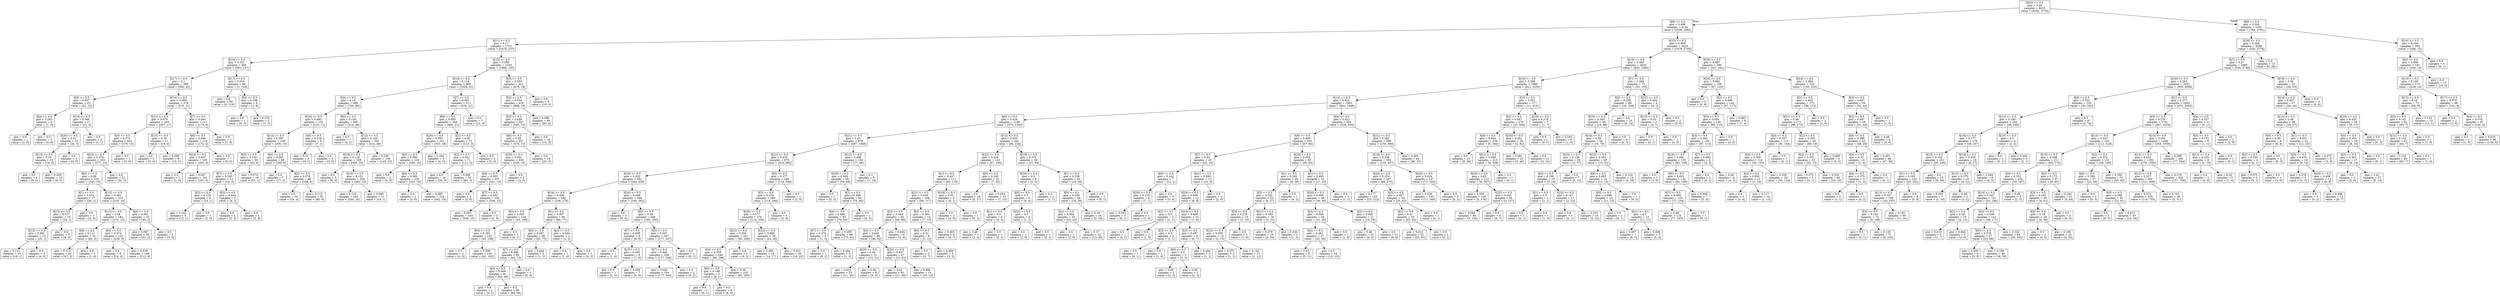 digraph Tree {
node [shape=box] ;
0 [label="X[23] <= 0.5\ngini = 0.49\nsamples = 6415\nvalue = [4342, 5753]"] ;
1 [label="X[9] <= 0.5\ngini = 0.496\nsamples = 4134\nvalue = [3558, 2962]"] ;
0 -> 1 [labeldistance=2.5, labelangle=45, headlabel="True"] ;
2 [label="X[11] <= 0.5\ngini = 0.17\nsamples = 1715\nvalue = [2479, 257]"] ;
1 -> 2 ;
3 [label="X[16] <= 0.5\ngini = 0.331\nsamples = 485\nvalue = [593, 157]"] ;
2 -> 3 ;
4 [label="X[17] <= 0.5\ngini = 0.1\nsamples = 399\nvalue = [592, 33]"] ;
3 -> 4 ;
5 [label="X[8] <= 0.5\ngini = 0.457\nsamples = 23\nvalue = [22, 12]"] ;
4 -> 5 ;
6 [label="X[4] <= 0.5\ngini = 0.245\nsamples = 6\nvalue = [1, 6]"] ;
5 -> 6 ;
7 [label="gini = 0.0\nsamples = 1\nvalue = [1, 0]"] ;
6 -> 7 ;
8 [label="gini = 0.0\nsamples = 5\nvalue = [0, 6]"] ;
6 -> 8 ;
9 [label="X[14] <= 0.5\ngini = 0.346\nsamples = 17\nvalue = [21, 6]"] ;
5 -> 9 ;
10 [label="X[20] <= 0.5\ngini = 0.32\nsamples = 15\nvalue = [20, 5]"] ;
9 -> 10 ;
11 [label="X[13] <= 0.5\ngini = 0.34\nsamples = 14\nvalue = [18, 5]"] ;
10 -> 11 ;
12 [label="gini = 0.0\nsamples = 4\nvalue = [9, 0]"] ;
11 -> 12 ;
13 [label="gini = 0.459\nsamples = 10\nvalue = [9, 5]"] ;
11 -> 13 ;
14 [label="gini = 0.0\nsamples = 1\nvalue = [2, 0]"] ;
10 -> 14 ;
15 [label="gini = 0.5\nsamples = 2\nvalue = [1, 1]"] ;
9 -> 15 ;
16 [label="X[14] <= 0.5\ngini = 0.069\nsamples = 376\nvalue = [570, 21]"] ;
4 -> 16 ;
17 [label="X[21] <= 0.5\ngini = 0.079\nsamples = 265\nvalue = [397, 17]"] ;
16 -> 17 ;
18 [label="X[5] <= 0.5\ngini = 0.073\nsamples = 254\nvalue = [379, 15]"] ;
17 -> 18 ;
19 [label="X[22] <= 0.5\ngini = 0.074\nsamples = 253\nvalue = [377, 15]"] ;
18 -> 19 ;
20 [label="X[0] <= 0.5\ngini = 0.08\nsamples = 232\nvalue = [345, 15]"] ;
19 -> 20 ;
21 [label="X[1] <= 0.5\ngini = 0.071\nsamples = 17\nvalue = [26, 1]"] ;
20 -> 21 ;
22 [label="X[15] <= 0.5\ngini = 0.077\nsamples = 16\nvalue = [24, 1]"] ;
21 -> 22 ;
23 [label="X[12] <= 0.5\ngini = 0.091\nsamples = 13\nvalue = [20, 1]"] ;
22 -> 23 ;
24 [label="gini = 0.111\nsamples = 10\nvalue = [16, 1]"] ;
23 -> 24 ;
25 [label="gini = 0.0\nsamples = 3\nvalue = [4, 0]"] ;
23 -> 25 ;
26 [label="gini = 0.0\nsamples = 3\nvalue = [4, 0]"] ;
22 -> 26 ;
27 [label="gini = 0.0\nsamples = 1\nvalue = [2, 0]"] ;
21 -> 27 ;
28 [label="X[15] <= 0.5\ngini = 0.081\nsamples = 215\nvalue = [319, 14]"] ;
20 -> 28 ;
29 [label="X[13] <= 0.5\ngini = 0.08\nsamples = 183\nvalue = [274, 12]"] ;
28 -> 29 ;
30 [label="X[6] <= 0.5\ngini = 0.111\nsamples = 31\nvalue = [48, 3]"] ;
29 -> 30 ;
31 [label="gini = 0.113\nsamples = 30\nvalue = [47, 3]"] ;
30 -> 31 ;
32 [label="gini = 0.0\nsamples = 1\nvalue = [1, 0]"] ;
30 -> 32 ;
33 [label="X[4] <= 0.5\ngini = 0.074\nsamples = 152\nvalue = [226, 9]"] ;
29 -> 33 ;
34 [label="gini = 0.0\nsamples = 8\nvalue = [14, 0]"] ;
33 -> 34 ;
35 [label="gini = 0.078\nsamples = 144\nvalue = [212, 9]"] ;
33 -> 35 ;
36 [label="X[6] <= 0.5\ngini = 0.081\nsamples = 32\nvalue = [45, 2]"] ;
28 -> 36 ;
37 [label="gini = 0.087\nsamples = 30\nvalue = [42, 2]"] ;
36 -> 37 ;
38 [label="gini = 0.0\nsamples = 2\nvalue = [3, 0]"] ;
36 -> 38 ;
39 [label="gini = 0.0\nsamples = 21\nvalue = [32, 0]"] ;
19 -> 39 ;
40 [label="gini = 0.0\nsamples = 1\nvalue = [2, 0]"] ;
18 -> 40 ;
41 [label="X[13] <= 0.5\ngini = 0.18\nsamples = 11\nvalue = [18, 2]"] ;
17 -> 41 ;
42 [label="gini = 0.0\nsamples = 2\nvalue = [3, 0]"] ;
41 -> 42 ;
43 [label="gini = 0.208\nsamples = 9\nvalue = [15, 2]"] ;
41 -> 43 ;
44 [label="X[7] <= 0.5\ngini = 0.044\nsamples = 111\nvalue = [173, 4]"] ;
16 -> 44 ;
45 [label="X[6] <= 0.5\ngini = 0.044\nsamples = 110\nvalue = [172, 4]"] ;
44 -> 45 ;
46 [label="X[24] <= 0.5\ngini = 0.047\nsamples = 103\nvalue = [163, 4]"] ;
45 -> 46 ;
47 [label="gini = 0.0\nsamples = 2\nvalue = [2, 0]"] ;
46 -> 47 ;
48 [label="gini = 0.047\nsamples = 101\nvalue = [161, 4]"] ;
46 -> 48 ;
49 [label="gini = 0.0\nsamples = 7\nvalue = [9, 0]"] ;
45 -> 49 ;
50 [label="gini = 0.0\nsamples = 1\nvalue = [1, 0]"] ;
44 -> 50 ;
51 [label="X[17] <= 0.5\ngini = 0.016\nsamples = 86\nvalue = [1, 124]"] ;
3 -> 51 ;
52 [label="gini = 0.0\nsamples = 80\nvalue = [0, 116]"] ;
51 -> 52 ;
53 [label="X[4] <= 0.5\ngini = 0.198\nsamples = 6\nvalue = [1, 8]"] ;
51 -> 53 ;
54 [label="gini = 0.0\nsamples = 1\nvalue = [0, 3]"] ;
53 -> 54 ;
55 [label="gini = 0.278\nsamples = 5\nvalue = [1, 5]"] ;
53 -> 55 ;
56 [label="X[15] <= 0.5\ngini = 0.096\nsamples = 1230\nvalue = [1886, 100]"] ;
2 -> 56 ;
57 [label="X[14] <= 0.5\ngini = 0.118\nsamples = 809\nvalue = [1208, 81]"] ;
56 -> 57 ;
58 [label="X[4] <= 0.5\ngini = 0.14\nsamples = 498\nvalue = [730, 60]"] ;
57 -> 58 ;
59 [label="X[16] <= 0.5\ngini = 0.092\nsamples = 132\nvalue = [216, 11]"] ;
58 -> 59 ;
60 [label="X[13] <= 0.5\ngini = 0.087\nsamples = 126\nvalue = [209, 10]"] ;
59 -> 60 ;
61 [label="X[2] <= 0.5\ngini = 0.156\nsamples = 30\nvalue = [43, 4]"] ;
60 -> 61 ;
62 [label="X[7] <= 0.5\ngini = 0.245\nsamples = 12\nvalue = [18, 3]"] ;
61 -> 62 ;
63 [label="X[3] <= 0.5\ngini = 0.124\nsamples = 9\nvalue = [14, 1]"] ;
62 -> 63 ;
64 [label="gini = 0.142\nsamples = 8\nvalue = [12, 1]"] ;
63 -> 64 ;
65 [label="gini = 0.0\nsamples = 1\nvalue = [2, 0]"] ;
63 -> 65 ;
66 [label="X[3] <= 0.5\ngini = 0.444\nsamples = 3\nvalue = [4, 2]"] ;
62 -> 66 ;
67 [label="gini = 0.5\nsamples = 2\nvalue = [2, 2]"] ;
66 -> 67 ;
68 [label="gini = 0.0\nsamples = 1\nvalue = [2, 0]"] ;
66 -> 68 ;
69 [label="gini = 0.074\nsamples = 18\nvalue = [25, 1]"] ;
61 -> 69 ;
70 [label="X[6] <= 0.5\ngini = 0.067\nsamples = 96\nvalue = [166, 6]"] ;
60 -> 70 ;
71 [label="gini = 0.0\nsamples = 7\nvalue = [17, 0]"] ;
70 -> 71 ;
72 [label="X[2] <= 0.5\ngini = 0.074\nsamples = 89\nvalue = [149, 6]"] ;
70 -> 72 ;
73 [label="gini = 0.0\nsamples = 34\nvalue = [54, 0]"] ;
72 -> 73 ;
74 [label="gini = 0.112\nsamples = 55\nvalue = [95, 6]"] ;
72 -> 74 ;
75 [label="X[0] <= 0.5\ngini = 0.219\nsamples = 6\nvalue = [7, 1]"] ;
59 -> 75 ;
76 [label="gini = 0.32\nsamples = 3\nvalue = [4, 1]"] ;
75 -> 76 ;
77 [label="gini = 0.0\nsamples = 3\nvalue = [3, 0]"] ;
75 -> 77 ;
78 [label="X[0] <= 0.5\ngini = 0.159\nsamples = 366\nvalue = [514, 49]"] ;
58 -> 78 ;
79 [label="gini = 0.0\nsamples = 1\nvalue = [0, 1]"] ;
78 -> 79 ;
80 [label="X[12] <= 0.5\ngini = 0.156\nsamples = 365\nvalue = [514, 48]"] ;
78 -> 80 ;
81 [label="X[19] <= 0.5\ngini = 0.119\nsamples = 259\nvalue = [369, 25]"] ;
80 -> 81 ;
82 [label="gini = 0.0\nsamples = 5\nvalue = [6, 0]"] ;
81 -> 82 ;
83 [label="X[16] <= 0.5\ngini = 0.121\nsamples = 254\nvalue = [363, 25]"] ;
81 -> 83 ;
84 [label="gini = 0.122\nsamples = 243\nvalue = [344, 24]"] ;
83 -> 84 ;
85 [label="gini = 0.095\nsamples = 11\nvalue = [19, 1]"] ;
83 -> 85 ;
86 [label="gini = 0.236\nsamples = 106\nvalue = [145, 23]"] ;
80 -> 86 ;
87 [label="X[7] <= 0.5\ngini = 0.081\nsamples = 311\nvalue = [478, 21]"] ;
57 -> 87 ;
88 [label="X[6] <= 0.5\ngini = 0.083\nsamples = 304\nvalue = [466, 21]"] ;
87 -> 88 ;
89 [label="X[20] <= 0.5\ngini = 0.092\nsamples = 231\nvalue = [353, 18]"] ;
88 -> 89 ;
90 [label="X[0] <= 0.5\ngini = 0.084\nsamples = 228\nvalue = [349, 16]"] ;
89 -> 90 ;
91 [label="gini = 0.0\nsamples = 2\nvalue = [4, 0]"] ;
90 -> 91 ;
92 [label="X[4] <= 0.5\ngini = 0.085\nsamples = 226\nvalue = [345, 16]"] ;
90 -> 92 ;
93 [label="gini = 0.0\nsamples = 2\nvalue = [3, 0]"] ;
92 -> 93 ;
94 [label="gini = 0.085\nsamples = 224\nvalue = [342, 16]"] ;
92 -> 94 ;
95 [label="gini = 0.444\nsamples = 3\nvalue = [4, 2]"] ;
89 -> 95 ;
96 [label="X[1] <= 0.5\ngini = 0.05\nsamples = 73\nvalue = [113, 3]"] ;
88 -> 96 ;
97 [label="X[2] <= 0.5\ngini = 0.051\nsamples = 71\nvalue = [111, 3]"] ;
96 -> 97 ;
98 [label="gini = 0.0\nsamples = 16\nvalue = [26, 0]"] ;
97 -> 98 ;
99 [label="gini = 0.066\nsamples = 55\nvalue = [85, 3]"] ;
97 -> 99 ;
100 [label="gini = 0.0\nsamples = 2\nvalue = [2, 0]"] ;
96 -> 100 ;
101 [label="gini = 0.0\nsamples = 7\nvalue = [12, 0]"] ;
87 -> 101 ;
102 [label="X[3] <= 0.5\ngini = 0.053\nsamples = 421\nvalue = [678, 19]"] ;
56 -> 102 ;
103 [label="X[2] <= 0.5\ngini = 0.054\nsamples = 416\nvalue = [668, 19]"] ;
102 -> 103 ;
104 [label="X[5] <= 0.5\ngini = 0.049\nsamples = 367\nvalue = [585, 15]"] ;
103 -> 104 ;
105 [label="X[6] <= 0.5\ngini = 0.05\nsamples = 357\nvalue = [570, 15]"] ;
104 -> 105 ;
106 [label="X[20] <= 0.5\ngini = 0.052\nsamples = 339\nvalue = [545, 15]"] ;
105 -> 106 ;
107 [label="X[0] <= 0.5\ngini = 0.053\nsamples = 337\nvalue = [541, 15]"] ;
106 -> 107 ;
108 [label="gini = 0.0\nsamples = 1\nvalue = [3, 0]"] ;
107 -> 108 ;
109 [label="X[7] <= 0.5\ngini = 0.053\nsamples = 336\nvalue = [538, 15]"] ;
107 -> 109 ;
110 [label="gini = 0.053\nsamples = 334\nvalue = [536, 15]"] ;
109 -> 110 ;
111 [label="gini = 0.0\nsamples = 2\nvalue = [2, 0]"] ;
109 -> 111 ;
112 [label="gini = 0.0\nsamples = 2\nvalue = [4, 0]"] ;
106 -> 112 ;
113 [label="gini = 0.0\nsamples = 18\nvalue = [25, 0]"] ;
105 -> 113 ;
114 [label="gini = 0.0\nsamples = 10\nvalue = [15, 0]"] ;
104 -> 114 ;
115 [label="gini = 0.088\nsamples = 49\nvalue = [83, 4]"] ;
103 -> 115 ;
116 [label="gini = 0.0\nsamples = 5\nvalue = [10, 0]"] ;
102 -> 116 ;
117 [label="X[15] <= 0.5\ngini = 0.408\nsamples = 2419\nvalue = [1079, 2705]"] ;
1 -> 117 ;
118 [label="X[18] <= 0.5\ngini = 0.385\nsamples = 2033\nvalue = [832, 2364]"] ;
117 -> 118 ;
119 [label="X[16] <= 0.5\ngini = 0.389\nsamples = 1960\nvalue = [812, 2259]"] ;
118 -> 119 ;
120 [label="X[14] <= 0.5\ngini = 0.422\nsamples = 1683\nvalue = [801, 1846]"] ;
119 -> 120 ;
121 [label="X[6] <= 0.5\ngini = 0.426\nsamples = 1180\nvalue = [575, 1292]"] ;
120 -> 121 ;
122 [label="X[21] <= 0.5\ngini = 0.43\nsamples = 979\nvalue = [487, 1068]"] ;
121 -> 122 ;
123 [label="X[12] <= 0.5\ngini = 0.416\nsamples = 875\nvalue = [410, 982]"] ;
122 -> 123 ;
124 [label="X[19] <= 0.5\ngini = 0.432\nsamples = 591\nvalue = [294, 638]"] ;
123 -> 124 ;
125 [label="X[24] <= 0.5\ngini = 0.406\nsamples = 242\nvalue = [109, 276]"] ;
124 -> 125 ;
126 [label="X[5] <= 0.5\ngini = 0.292\nsamples = 144\nvalue = [43, 199]"] ;
125 -> 126 ;
127 [label="X[4] <= 0.5\ngini = 0.293\nsamples = 143\nvalue = [43, 198]"] ;
126 -> 127 ;
128 [label="gini = 0.0\nsamples = 3\nvalue = [0, 5]"] ;
127 -> 128 ;
129 [label="gini = 0.298\nsamples = 140\nvalue = [43, 193]"] ;
127 -> 129 ;
130 [label="gini = 0.0\nsamples = 1\nvalue = [0, 1]"] ;
126 -> 130 ;
131 [label="X[1] <= 0.5\ngini = 0.497\nsamples = 98\nvalue = [66, 77]"] ;
125 -> 131 ;
132 [label="X[5] <= 0.5\ngini = 0.497\nsamples = 96\nvalue = [65, 75]"] ;
131 -> 132 ;
133 [label="X[7] <= 0.5\ngini = 0.498\nsamples = 94\nvalue = [64, 73]"] ;
132 -> 133 ;
134 [label="X[0] <= 0.5\ngini = 0.499\nsamples = 91\nvalue = [64, 69]"] ;
133 -> 134 ;
135 [label="gini = 0.0\nsamples = 1\nvalue = [0, 1]"] ;
134 -> 135 ;
136 [label="gini = 0.5\nsamples = 90\nvalue = [64, 68]"] ;
134 -> 136 ;
137 [label="gini = 0.0\nsamples = 3\nvalue = [0, 4]"] ;
133 -> 137 ;
138 [label="gini = 0.444\nsamples = 2\nvalue = [1, 2]"] ;
132 -> 138 ;
139 [label="X[4] <= 0.5\ngini = 0.444\nsamples = 2\nvalue = [1, 2]"] ;
131 -> 139 ;
140 [label="gini = 0.0\nsamples = 1\nvalue = [1, 0]"] ;
139 -> 140 ;
141 [label="gini = 0.0\nsamples = 1\nvalue = [0, 2]"] ;
139 -> 141 ;
142 [label="X[24] <= 0.5\ngini = 0.448\nsamples = 349\nvalue = [185, 362]"] ;
124 -> 142 ;
143 [label="gini = 0.0\nsamples = 3\nvalue = [0, 6]"] ;
142 -> 143 ;
144 [label="X[0] <= 0.5\ngini = 0.45\nsamples = 346\nvalue = [185, 356]"] ;
142 -> 144 ;
145 [label="X[7] <= 0.5\ngini = 0.498\nsamples = 9\nvalue = [8, 9]"] ;
144 -> 145 ;
146 [label="gini = 0.0\nsamples = 1\nvalue = [1, 0]"] ;
145 -> 146 ;
147 [label="X[3] <= 0.5\ngini = 0.492\nsamples = 8\nvalue = [7, 9]"] ;
145 -> 147 ;
148 [label="gini = 0.0\nsamples = 1\nvalue = [2, 0]"] ;
147 -> 148 ;
149 [label="gini = 0.459\nsamples = 7\nvalue = [5, 9]"] ;
147 -> 149 ;
150 [label="X[5] <= 0.5\ngini = 0.447\nsamples = 337\nvalue = [177, 347]"] ;
144 -> 150 ;
151 [label="X[7] <= 0.5\ngini = 0.448\nsamples = 336\nvalue = [177, 346]"] ;
150 -> 151 ;
152 [label="gini = 0.449\nsamples = 334\nvalue = [177, 344]"] ;
151 -> 152 ;
153 [label="gini = 0.0\nsamples = 2\nvalue = [0, 2]"] ;
151 -> 153 ;
154 [label="gini = 0.0\nsamples = 1\nvalue = [0, 1]"] ;
150 -> 154 ;
155 [label="X[5] <= 0.5\ngini = 0.377\nsamples = 284\nvalue = [116, 344]"] ;
123 -> 155 ;
156 [label="X[3] <= 0.5\ngini = 0.374\nsamples = 283\nvalue = [114, 344]"] ;
155 -> 156 ;
157 [label="X[20] <= 0.5\ngini = 0.377\nsamples = 279\nvalue = [114, 338]"] ;
156 -> 157 ;
158 [label="X[22] <= 0.5\ngini = 0.356\nsamples = 241\nvalue = [90, 298]"] ;
157 -> 158 ;
159 [label="X[4] <= 0.5\ngini = 0.358\nsamples = 240\nvalue = [90, 296]"] ;
158 -> 159 ;
160 [label="X[0] <= 0.5\ngini = 0.198\nsamples = 5\nvalue = [8, 1]"] ;
159 -> 160 ;
161 [label="gini = 0.0\nsamples = 1\nvalue = [0, 1]"] ;
160 -> 161 ;
162 [label="gini = 0.0\nsamples = 4\nvalue = [8, 0]"] ;
160 -> 162 ;
163 [label="gini = 0.34\nsamples = 235\nvalue = [82, 295]"] ;
159 -> 163 ;
164 [label="gini = 0.0\nsamples = 1\nvalue = [0, 2]"] ;
158 -> 164 ;
165 [label="X[22] <= 0.5\ngini = 0.469\nsamples = 38\nvalue = [24, 40]"] ;
157 -> 165 ;
166 [label="gini = 0.495\nsamples = 18\nvalue = [14, 17]"] ;
165 -> 166 ;
167 [label="gini = 0.422\nsamples = 20\nvalue = [10, 23]"] ;
165 -> 167 ;
168 [label="gini = 0.0\nsamples = 4\nvalue = [0, 6]"] ;
156 -> 168 ;
169 [label="gini = 0.0\nsamples = 1\nvalue = [2, 0]"] ;
155 -> 169 ;
170 [label="X[12] <= 0.5\ngini = 0.498\nsamples = 104\nvalue = [77, 86]"] ;
122 -> 170 ;
171 [label="X[20] <= 0.5\ngini = 0.498\nsamples = 95\nvalue = [76, 68]"] ;
170 -> 171 ;
172 [label="gini = 0.0\nsamples = 1\nvalue = [0, 2]"] ;
171 -> 172 ;
173 [label="X[1] <= 0.5\ngini = 0.498\nsamples = 94\nvalue = [76, 66]"] ;
171 -> 173 ;
174 [label="X[4] <= 0.5\ngini = 0.496\nsamples = 93\nvalue = [76, 64]"] ;
173 -> 174 ;
175 [label="X[7] <= 0.5\ngini = 0.375\nsamples = 4\nvalue = [1, 3]"] ;
174 -> 175 ;
176 [label="gini = 0.0\nsamples = 1\nvalue = [0, 1]"] ;
175 -> 176 ;
177 [label="gini = 0.444\nsamples = 3\nvalue = [1, 2]"] ;
175 -> 177 ;
178 [label="gini = 0.495\nsamples = 89\nvalue = [75, 61]"] ;
174 -> 178 ;
179 [label="gini = 0.0\nsamples = 1\nvalue = [0, 2]"] ;
173 -> 179 ;
180 [label="gini = 0.1\nsamples = 9\nvalue = [1, 18]"] ;
170 -> 180 ;
181 [label="X[12] <= 0.5\ngini = 0.405\nsamples = 201\nvalue = [88, 224]"] ;
121 -> 181 ;
182 [label="X[22] <= 0.5\ngini = 0.416\nsamples = 143\nvalue = [67, 160]"] ;
181 -> 182 ;
183 [label="X[1] <= 0.5\ngini = 0.447\nsamples = 111\nvalue = [60, 118]"] ;
182 -> 183 ;
184 [label="X[21] <= 0.5\ngini = 0.438\nsamples = 108\nvalue = [56, 117]"] ;
183 -> 184 ;
185 [label="X[3] <= 0.5\ngini = 0.444\nsamples = 94\nvalue = [49, 98]"] ;
184 -> 185 ;
186 [label="X[2] <= 0.5\ngini = 0.444\nsamples = 88\nvalue = [46, 92]"] ;
185 -> 186 ;
187 [label="X[20] <= 0.5\ngini = 0.44\nsamples = 31\nvalue = [15, 31]"] ;
186 -> 187 ;
188 [label="gini = 0.424\nsamples = 23\nvalue = [11, 25]"] ;
187 -> 188 ;
189 [label="gini = 0.48\nsamples = 8\nvalue = [4, 6]"] ;
187 -> 189 ;
190 [label="X[20] <= 0.5\ngini = 0.447\nsamples = 57\nvalue = [31, 61]"] ;
186 -> 190 ;
191 [label="gini = 0.42\nsamples = 43\nvalue = [21, 49]"] ;
190 -> 191 ;
192 [label="gini = 0.496\nsamples = 14\nvalue = [10, 12]"] ;
190 -> 192 ;
193 [label="gini = 0.444\nsamples = 6\nvalue = [3, 6]"] ;
185 -> 193 ;
194 [label="X[3] <= 0.5\ngini = 0.393\nsamples = 14\nvalue = [7, 19]"] ;
184 -> 194 ;
195 [label="X[0] <= 0.5\ngini = 0.32\nsamples = 8\nvalue = [3, 12]"] ;
194 -> 195 ;
196 [label="gini = 0.0\nsamples = 3\nvalue = [0, 7]"] ;
195 -> 196 ;
197 [label="gini = 0.469\nsamples = 5\nvalue = [3, 5]"] ;
195 -> 197 ;
198 [label="gini = 0.463\nsamples = 6\nvalue = [4, 7]"] ;
194 -> 198 ;
199 [label="X[19] <= 0.5\ngini = 0.32\nsamples = 3\nvalue = [4, 1]"] ;
183 -> 199 ;
200 [label="gini = 0.0\nsamples = 2\nvalue = [4, 0]"] ;
199 -> 200 ;
201 [label="gini = 0.0\nsamples = 1\nvalue = [0, 1]"] ;
199 -> 201 ;
202 [label="X[0] <= 0.5\ngini = 0.245\nsamples = 32\nvalue = [7, 42]"] ;
182 -> 202 ;
203 [label="gini = 0.0\nsamples = 19\nvalue = [0, 27]"] ;
202 -> 203 ;
204 [label="gini = 0.434\nsamples = 13\nvalue = [7, 15]"] ;
202 -> 204 ;
205 [label="X[19] <= 0.5\ngini = 0.372\nsamples = 58\nvalue = [21, 64]"] ;
181 -> 205 ;
206 [label="X[24] <= 0.5\ngini = 0.5\nsamples = 8\nvalue = [5, 5]"] ;
205 -> 206 ;
207 [label="X[0] <= 0.5\ngini = 0.5\nsamples = 6\nvalue = [4, 4]"] ;
206 -> 207 ;
208 [label="X[1] <= 0.5\ngini = 0.5\nsamples = 4\nvalue = [3, 3]"] ;
207 -> 208 ;
209 [label="gini = 0.48\nsamples = 3\nvalue = [3, 2]"] ;
208 -> 209 ;
210 [label="gini = 0.0\nsamples = 1\nvalue = [0, 1]"] ;
208 -> 210 ;
211 [label="X[22] <= 0.5\ngini = 0.5\nsamples = 2\nvalue = [1, 1]"] ;
207 -> 211 ;
212 [label="gini = 0.0\nsamples = 1\nvalue = [1, 0]"] ;
211 -> 212 ;
213 [label="gini = 0.0\nsamples = 1\nvalue = [0, 1]"] ;
211 -> 213 ;
214 [label="gini = 0.5\nsamples = 2\nvalue = [1, 1]"] ;
206 -> 214 ;
215 [label="X[1] <= 0.5\ngini = 0.336\nsamples = 50\nvalue = [16, 59]"] ;
205 -> 215 ;
216 [label="X[0] <= 0.5\ngini = 0.339\nsamples = 49\nvalue = [16, 58]"] ;
215 -> 216 ;
217 [label="X[2] <= 0.5\ngini = 0.384\nsamples = 33\nvalue = [14, 40]"] ;
216 -> 217 ;
218 [label="gini = 0.0\nsamples = 1\nvalue = [1, 0]"] ;
217 -> 218 ;
219 [label="gini = 0.37\nsamples = 32\nvalue = [13, 40]"] ;
217 -> 219 ;
220 [label="gini = 0.18\nsamples = 16\nvalue = [2, 18]"] ;
216 -> 220 ;
221 [label="gini = 0.0\nsamples = 1\nvalue = [0, 1]"] ;
215 -> 221 ;
222 [label="X[4] <= 0.5\ngini = 0.412\nsamples = 503\nvalue = [226, 554]"] ;
120 -> 222 ;
223 [label="X[6] <= 0.5\ngini = 0.486\nsamples = 105\nvalue = [67, 94]"] ;
222 -> 223 ;
224 [label="X[7] <= 0.5\ngini = 0.43\nsamples = 20\nvalue = [22, 10]"] ;
223 -> 224 ;
225 [label="X[0] <= 0.5\ngini = 0.142\nsamples = 7\nvalue = [12, 1]"] ;
224 -> 225 ;
226 [label="X[20] <= 0.5\ngini = 0.219\nsamples = 4\nvalue = [7, 1]"] ;
225 -> 226 ;
227 [label="gini = 0.245\nsamples = 3\nvalue = [6, 1]"] ;
226 -> 227 ;
228 [label="gini = 0.0\nsamples = 1\nvalue = [1, 0]"] ;
226 -> 228 ;
229 [label="gini = 0.0\nsamples = 3\nvalue = [5, 0]"] ;
225 -> 229 ;
230 [label="X[21] <= 0.5\ngini = 0.499\nsamples = 13\nvalue = [10, 9]"] ;
224 -> 230 ;
231 [label="X[24] <= 0.5\ngini = 0.498\nsamples = 12\nvalue = [8, 9]"] ;
230 -> 231 ;
232 [label="X[1] <= 0.5\ngini = 0.5\nsamples = 2\nvalue = [1, 1]"] ;
231 -> 232 ;
233 [label="gini = 0.0\nsamples = 1\nvalue = [0, 1]"] ;
232 -> 233 ;
234 [label="gini = 0.0\nsamples = 1\nvalue = [1, 0]"] ;
232 -> 234 ;
235 [label="X[19] <= 0.5\ngini = 0.498\nsamples = 10\nvalue = [7, 8]"] ;
231 -> 235 ;
236 [label="X[3] <= 0.5\ngini = 0.5\nsamples = 2\nvalue = [1, 1]"] ;
235 -> 236 ;
237 [label="gini = 0.0\nsamples = 1\nvalue = [0, 1]"] ;
236 -> 237 ;
238 [label="gini = 0.0\nsamples = 1\nvalue = [1, 0]"] ;
236 -> 238 ;
239 [label="X[3] <= 0.5\ngini = 0.497\nsamples = 8\nvalue = [6, 7]"] ;
235 -> 239 ;
240 [label="X[0] <= 0.5\ngini = 0.5\nsamples = 5\nvalue = [5, 5]"] ;
239 -> 240 ;
241 [label="gini = 0.48\nsamples = 2\nvalue = [3, 2]"] ;
240 -> 241 ;
242 [label="gini = 0.48\nsamples = 3\nvalue = [2, 3]"] ;
240 -> 242 ;
243 [label="gini = 0.444\nsamples = 3\nvalue = [1, 2]"] ;
239 -> 243 ;
244 [label="gini = 0.0\nsamples = 1\nvalue = [2, 0]"] ;
230 -> 244 ;
245 [label="X[24] <= 0.5\ngini = 0.454\nsamples = 85\nvalue = [45, 84]"] ;
223 -> 245 ;
246 [label="X[1] <= 0.5\ngini = 0.282\nsamples = 34\nvalue = [8, 39]"] ;
245 -> 246 ;
247 [label="X[2] <= 0.5\ngini = 0.292\nsamples = 33\nvalue = [8, 37]"] ;
246 -> 247 ;
248 [label="X[3] <= 0.5\ngini = 0.278\nsamples = 15\nvalue = [3, 15]"] ;
247 -> 248 ;
249 [label="X[22] <= 0.5\ngini = 0.208\nsamples = 14\nvalue = [2, 15]"] ;
248 -> 249 ;
250 [label="gini = 0.375\nsamples = 3\nvalue = [1, 3]"] ;
249 -> 250 ;
251 [label="gini = 0.142\nsamples = 11\nvalue = [1, 12]"] ;
249 -> 251 ;
252 [label="gini = 0.0\nsamples = 1\nvalue = [1, 0]"] ;
248 -> 252 ;
253 [label="X[21] <= 0.5\ngini = 0.302\nsamples = 18\nvalue = [5, 22]"] ;
247 -> 253 ;
254 [label="gini = 0.278\nsamples = 16\nvalue = [4, 20]"] ;
253 -> 254 ;
255 [label="gini = 0.444\nsamples = 2\nvalue = [1, 2]"] ;
253 -> 255 ;
256 [label="gini = 0.0\nsamples = 1\nvalue = [0, 2]"] ;
246 -> 256 ;
257 [label="X[1] <= 0.5\ngini = 0.495\nsamples = 51\nvalue = [37, 45]"] ;
245 -> 257 ;
258 [label="X[20] <= 0.5\ngini = 0.495\nsamples = 49\nvalue = [36, 44]"] ;
257 -> 258 ;
259 [label="X[3] <= 0.5\ngini = 0.494\nsamples = 28\nvalue = [21, 26]"] ;
258 -> 259 ;
260 [label="X[2] <= 0.5\ngini = 0.491\nsamples = 27\nvalue = [20, 26]"] ;
259 -> 260 ;
261 [label="gini = 0.43\nsamples = 9\nvalue = [5, 11]"] ;
260 -> 261 ;
262 [label="gini = 0.5\nsamples = 18\nvalue = [15, 15]"] ;
260 -> 262 ;
263 [label="gini = 0.0\nsamples = 1\nvalue = [1, 0]"] ;
259 -> 263 ;
264 [label="X[2] <= 0.5\ngini = 0.496\nsamples = 21\nvalue = [15, 18]"] ;
258 -> 264 ;
265 [label="gini = 0.48\nsamples = 10\nvalue = [6, 9]"] ;
264 -> 265 ;
266 [label="gini = 0.5\nsamples = 11\nvalue = [9, 9]"] ;
264 -> 266 ;
267 [label="gini = 0.5\nsamples = 2\nvalue = [1, 1]"] ;
257 -> 267 ;
268 [label="X[21] <= 0.5\ngini = 0.382\nsamples = 398\nvalue = [159, 460]"] ;
222 -> 268 ;
269 [label="X[19] <= 0.5\ngini = 0.336\nsamples = 354\nvalue = [119, 437]"] ;
268 -> 269 ;
270 [label="X[24] <= 0.5\ngini = 0.253\nsamples = 207\nvalue = [48, 275]"] ;
269 -> 270 ;
271 [label="gini = 0.177\nsamples = 153\nvalue = [23, 212]"] ;
270 -> 271 ;
272 [label="X[3] <= 0.5\ngini = 0.407\nsamples = 54\nvalue = [25, 63]"] ;
270 -> 272 ;
273 [label="X[2] <= 0.5\ngini = 0.41\nsamples = 53\nvalue = [25, 62]"] ;
272 -> 273 ;
274 [label="gini = 0.412\nsamples = 52\nvalue = [25, 61]"] ;
273 -> 274 ;
275 [label="gini = 0.0\nsamples = 1\nvalue = [0, 1]"] ;
273 -> 275 ;
276 [label="gini = 0.0\nsamples = 1\nvalue = [0, 1]"] ;
272 -> 276 ;
277 [label="X[22] <= 0.5\ngini = 0.424\nsamples = 147\nvalue = [71, 162]"] ;
269 -> 277 ;
278 [label="gini = 0.426\nsamples = 145\nvalue = [71, 160]"] ;
277 -> 278 ;
279 [label="gini = 0.0\nsamples = 2\nvalue = [0, 2]"] ;
277 -> 279 ;
280 [label="gini = 0.464\nsamples = 44\nvalue = [40, 23]"] ;
268 -> 280 ;
281 [label="X[3] <= 0.5\ngini = 0.051\nsamples = 277\nvalue = [11, 413]"] ;
119 -> 281 ;
282 [label="X[2] <= 0.5\ngini = 0.047\nsamples = 270\nvalue = [10, 406]"] ;
281 -> 282 ;
283 [label="X[4] <= 0.5\ngini = 0.044\nsamples = 234\nvalue = [8, 344]"] ;
282 -> 283 ;
284 [label="gini = 0.0\nsamples = 21\nvalue = [0, 36]"] ;
283 -> 284 ;
285 [label="X[21] <= 0.5\ngini = 0.049\nsamples = 213\nvalue = [8, 308]"] ;
283 -> 285 ;
286 [label="X[20] <= 0.5\ngini = 0.05\nsamples = 212\nvalue = [8, 307]"] ;
285 -> 286 ;
287 [label="gini = 0.056\nsamples = 120\nvalue = [5, 170]"] ;
286 -> 287 ;
288 [label="X[22] <= 0.5\ngini = 0.042\nsamples = 92\nvalue = [3, 137]"] ;
286 -> 288 ;
289 [label="gini = 0.044\nsamples = 86\nvalue = [3, 130]"] ;
288 -> 289 ;
290 [label="gini = 0.0\nsamples = 6\nvalue = [0, 7]"] ;
288 -> 290 ;
291 [label="gini = 0.0\nsamples = 1\nvalue = [0, 1]"] ;
285 -> 291 ;
292 [label="X[20] <= 0.5\ngini = 0.061\nsamples = 36\nvalue = [2, 62]"] ;
282 -> 292 ;
293 [label="gini = 0.091\nsamples = 23\nvalue = [2, 40]"] ;
292 -> 293 ;
294 [label="gini = 0.0\nsamples = 13\nvalue = [0, 22]"] ;
292 -> 294 ;
295 [label="X[19] <= 0.5\ngini = 0.219\nsamples = 7\nvalue = [1, 7]"] ;
281 -> 295 ;
296 [label="gini = 0.0\nsamples = 1\nvalue = [0, 1]"] ;
295 -> 296 ;
297 [label="gini = 0.245\nsamples = 6\nvalue = [1, 6]"] ;
295 -> 297 ;
298 [label="X[7] <= 0.5\ngini = 0.269\nsamples = 73\nvalue = [20, 105]"] ;
118 -> 298 ;
299 [label="X[2] <= 0.5\ngini = 0.238\nsamples = 69\nvalue = [16, 100]"] ;
298 -> 299 ;
300 [label="X[16] <= 0.5\ngini = 0.265\nsamples = 59\nvalue = [16, 86]"] ;
299 -> 300 ;
301 [label="X[14] <= 0.5\ngini = 0.28\nsamples = 54\nvalue = [16, 79]"] ;
300 -> 301 ;
302 [label="X[24] <= 0.5\ngini = 0.139\nsamples = 26\nvalue = [3, 37]"] ;
301 -> 302 ;
303 [label="X[4] <= 0.5\ngini = 0.198\nsamples = 19\nvalue = [3, 24]"] ;
302 -> 303 ;
304 [label="X[1] <= 0.5\ngini = 0.5\nsamples = 2\nvalue = [1, 1]"] ;
303 -> 304 ;
305 [label="gini = 0.0\nsamples = 1\nvalue = [0, 1]"] ;
304 -> 305 ;
306 [label="gini = 0.0\nsamples = 1\nvalue = [1, 0]"] ;
304 -> 306 ;
307 [label="X[22] <= 0.5\ngini = 0.147\nsamples = 17\nvalue = [2, 23]"] ;
303 -> 307 ;
308 [label="gini = 0.0\nsamples = 1\nvalue = [0, 1]"] ;
307 -> 308 ;
309 [label="gini = 0.153\nsamples = 16\nvalue = [2, 22]"] ;
307 -> 309 ;
310 [label="gini = 0.0\nsamples = 7\nvalue = [0, 13]"] ;
302 -> 310 ;
311 [label="X[22] <= 0.5\ngini = 0.361\nsamples = 28\nvalue = [13, 42]"] ;
301 -> 311 ;
312 [label="X[6] <= 0.5\ngini = 0.493\nsamples = 14\nvalue = [11, 14]"] ;
311 -> 312 ;
313 [label="X[0] <= 0.5\ngini = 0.499\nsamples = 13\nvalue = [11, 12]"] ;
312 -> 313 ;
314 [label="gini = 0.0\nsamples = 1\nvalue = [0, 1]"] ;
313 -> 314 ;
315 [label="X[21] <= 0.5\ngini = 0.5\nsamples = 12\nvalue = [11, 11]"] ;
313 -> 315 ;
316 [label="gini = 0.497\nsamples = 7\nvalue = [6, 7]"] ;
315 -> 316 ;
317 [label="gini = 0.494\nsamples = 5\nvalue = [5, 4]"] ;
315 -> 317 ;
318 [label="gini = 0.0\nsamples = 1\nvalue = [0, 2]"] ;
312 -> 318 ;
319 [label="gini = 0.124\nsamples = 14\nvalue = [2, 28]"] ;
311 -> 319 ;
320 [label="gini = 0.0\nsamples = 5\nvalue = [0, 7]"] ;
300 -> 320 ;
321 [label="gini = 0.0\nsamples = 10\nvalue = [0, 14]"] ;
299 -> 321 ;
322 [label="X[22] <= 0.5\ngini = 0.494\nsamples = 4\nvalue = [4, 5]"] ;
298 -> 322 ;
323 [label="X[13] <= 0.5\ngini = 0.32\nsamples = 2\nvalue = [4, 1]"] ;
322 -> 323 ;
324 [label="gini = 0.0\nsamples = 1\nvalue = [0, 1]"] ;
323 -> 324 ;
325 [label="gini = 0.0\nsamples = 1\nvalue = [4, 0]"] ;
323 -> 325 ;
326 [label="gini = 0.0\nsamples = 2\nvalue = [0, 4]"] ;
322 -> 326 ;
327 [label="X[20] <= 0.5\ngini = 0.487\nsamples = 386\nvalue = [247, 341]"] ;
117 -> 327 ;
328 [label="X[24] <= 0.5\ngini = 0.492\nsamples = 154\nvalue = [97, 125]"] ;
327 -> 328 ;
329 [label="gini = 0.0\nsamples = 5\nvalue = [0, 8]"] ;
328 -> 329 ;
330 [label="X[2] <= 0.5\ngini = 0.496\nsamples = 149\nvalue = [97, 117]"] ;
328 -> 330 ;
331 [label="X[5] <= 0.5\ngini = 0.494\nsamples = 140\nvalue = [90, 113]"] ;
330 -> 331 ;
332 [label="X[3] <= 0.5\ngini = 0.492\nsamples = 139\nvalue = [87, 113]"] ;
331 -> 332 ;
333 [label="X[19] <= 0.5\ngini = 0.491\nsamples = 133\nvalue = [83, 108]"] ;
332 -> 333 ;
334 [label="gini = 0.0\nsamples = 1\nvalue = [1, 0]"] ;
333 -> 334 ;
335 [label="X[6] <= 0.5\ngini = 0.491\nsamples = 132\nvalue = [82, 108]"] ;
333 -> 335 ;
336 [label="X[7] <= 0.5\ngini = 0.489\nsamples = 125\nvalue = [77, 104]"] ;
335 -> 336 ;
337 [label="gini = 0.49\nsamples = 124\nvalue = [77, 103]"] ;
336 -> 337 ;
338 [label="gini = 0.0\nsamples = 1\nvalue = [0, 1]"] ;
336 -> 338 ;
339 [label="gini = 0.494\nsamples = 7\nvalue = [5, 4]"] ;
335 -> 339 ;
340 [label="X[7] <= 0.5\ngini = 0.494\nsamples = 6\nvalue = [4, 5]"] ;
332 -> 340 ;
341 [label="gini = 0.0\nsamples = 2\nvalue = [0, 2]"] ;
340 -> 341 ;
342 [label="gini = 0.49\nsamples = 4\nvalue = [4, 3]"] ;
340 -> 342 ;
343 [label="gini = 0.0\nsamples = 1\nvalue = [3, 0]"] ;
331 -> 343 ;
344 [label="gini = 0.463\nsamples = 9\nvalue = [7, 4]"] ;
330 -> 344 ;
345 [label="X[24] <= 0.5\ngini = 0.484\nsamples = 232\nvalue = [150, 216]"] ;
327 -> 345 ;
346 [label="X[1] <= 0.5\ngini = 0.462\nsamples = 173\nvalue = [98, 172]"] ;
345 -> 346 ;
347 [label="X[21] <= 0.5\ngini = 0.46\nsamples = 171\nvalue = [96, 172]"] ;
346 -> 347 ;
348 [label="X[3] <= 0.5\ngini = 0.307\nsamples = 115\nvalue = [36, 154]"] ;
347 -> 348 ;
349 [label="X[4] <= 0.5\ngini = 0.308\nsamples = 114\nvalue = [36, 153]"] ;
348 -> 349 ;
350 [label="X[2] <= 0.5\ngini = 0.095\nsamples = 13\nvalue = [1, 19]"] ;
349 -> 350 ;
351 [label="gini = 0.0\nsamples = 3\nvalue = [0, 4]"] ;
350 -> 351 ;
352 [label="gini = 0.117\nsamples = 10\nvalue = [1, 15]"] ;
350 -> 352 ;
353 [label="gini = 0.328\nsamples = 101\nvalue = [35, 134]"] ;
349 -> 353 ;
354 [label="gini = 0.0\nsamples = 1\nvalue = [0, 1]"] ;
348 -> 354 ;
355 [label="X[2] <= 0.5\ngini = 0.355\nsamples = 56\nvalue = [60, 18]"] ;
347 -> 355 ;
356 [label="X[4] <= 0.5\ngini = 0.337\nsamples = 51\nvalue = [55, 15]"] ;
355 -> 356 ;
357 [label="gini = 0.375\nsamples = 3\nvalue = [3, 1]"] ;
356 -> 357 ;
358 [label="gini = 0.334\nsamples = 48\nvalue = [52, 14]"] ;
356 -> 358 ;
359 [label="gini = 0.469\nsamples = 5\nvalue = [5, 3]"] ;
355 -> 359 ;
360 [label="gini = 0.0\nsamples = 2\nvalue = [2, 0]"] ;
346 -> 360 ;
361 [label="X[3] <= 0.5\ngini = 0.497\nsamples = 59\nvalue = [52, 44]"] ;
345 -> 361 ;
362 [label="X[2] <= 0.5\ngini = 0.497\nsamples = 58\nvalue = [51, 44]"] ;
361 -> 362 ;
363 [label="X[0] <= 0.5\ngini = 0.496\nsamples = 52\nvalue = [48, 40]"] ;
362 -> 363 ;
364 [label="X[4] <= 0.5\ngini = 0.32\nsamples = 4\nvalue = [1, 4]"] ;
363 -> 364 ;
365 [label="X[6] <= 0.5\ngini = 0.375\nsamples = 3\nvalue = [1, 3]"] ;
364 -> 365 ;
366 [label="gini = 0.5\nsamples = 2\nvalue = [1, 1]"] ;
365 -> 366 ;
367 [label="gini = 0.0\nsamples = 1\nvalue = [0, 2]"] ;
365 -> 367 ;
368 [label="gini = 0.0\nsamples = 1\nvalue = [0, 1]"] ;
364 -> 368 ;
369 [label="gini = 0.491\nsamples = 48\nvalue = [47, 36]"] ;
363 -> 369 ;
370 [label="gini = 0.49\nsamples = 6\nvalue = [3, 4]"] ;
362 -> 370 ;
371 [label="gini = 0.0\nsamples = 1\nvalue = [1, 0]"] ;
361 -> 371 ;
372 [label="X[8] <= 0.5\ngini = 0.342\nsamples = 2281\nvalue = [784, 2791]"] ;
0 -> 372 [labeldistance=2.5, labelangle=-45, headlabel="False"] ;
373 [label="X[16] <= 0.5\ngini = 0.268\nsamples = 2098\nvalue = [526, 2776]"] ;
372 -> 373 ;
374 [label="X[7] <= 0.5\ngini = 0.27\nsamples = 2085\nvalue = [526, 2748]"] ;
373 -> 374 ;
375 [label="X[20] <= 0.5\ngini = 0.264\nsamples = 2032\nvalue = [500, 2698]"] ;
374 -> 375 ;
376 [label="X[6] <= 0.5\ngini = 0.152\nsamples = 230\nvalue = [30, 333]"] ;
375 -> 376 ;
377 [label="X[12] <= 0.5\ngini = 0.186\nsamples = 183\nvalue = [30, 259]"] ;
376 -> 377 ;
378 [label="X[19] <= 0.5\ngini = 0.177\nsamples = 179\nvalue = [28, 257]"] ;
377 -> 378 ;
379 [label="X[15] <= 0.5\ngini = 0.142\nsamples = 161\nvalue = [20, 240]"] ;
378 -> 379 ;
380 [label="X[1] <= 0.5\ngini = 0.165\nsamples = 142\nvalue = [20, 201]"] ;
379 -> 380 ;
381 [label="X[13] <= 0.5\ngini = 0.167\nsamples = 138\nvalue = [20, 197]"] ;
380 -> 381 ;
382 [label="X[4] <= 0.5\ngini = 0.144\nsamples = 72\nvalue = [9, 106]"] ;
381 -> 382 ;
383 [label="gini = 0.0\nsamples = 1\nvalue = [0, 1]"] ;
382 -> 383 ;
384 [label="gini = 0.145\nsamples = 71\nvalue = [9, 105]"] ;
382 -> 384 ;
385 [label="gini = 0.192\nsamples = 66\nvalue = [11, 91]"] ;
381 -> 385 ;
386 [label="gini = 0.0\nsamples = 4\nvalue = [0, 4]"] ;
380 -> 386 ;
387 [label="gini = 0.0\nsamples = 19\nvalue = [0, 39]"] ;
379 -> 387 ;
388 [label="X[14] <= 0.5\ngini = 0.435\nsamples = 18\nvalue = [8, 17]"] ;
378 -> 388 ;
389 [label="X[15] <= 0.5\ngini = 0.375\nsamples = 10\nvalue = [4, 12]"] ;
388 -> 389 ;
390 [label="gini = 0.165\nsamples = 7\nvalue = [1, 10]"] ;
389 -> 390 ;
391 [label="gini = 0.48\nsamples = 3\nvalue = [3, 2]"] ;
389 -> 391 ;
392 [label="gini = 0.494\nsamples = 8\nvalue = [4, 5]"] ;
388 -> 392 ;
393 [label="X[19] <= 0.5\ngini = 0.5\nsamples = 4\nvalue = [2, 2]"] ;
377 -> 393 ;
394 [label="gini = 0.0\nsamples = 1\nvalue = [0, 1]"] ;
393 -> 394 ;
395 [label="gini = 0.444\nsamples = 3\nvalue = [2, 1]"] ;
393 -> 395 ;
396 [label="gini = 0.0\nsamples = 47\nvalue = [0, 74]"] ;
376 -> 396 ;
397 [label="X[1] <= 0.5\ngini = 0.277\nsamples = 1802\nvalue = [470, 2365]"] ;
375 -> 397 ;
398 [label="X[4] <= 0.5\ngini = 0.276\nsamples = 1791\nvalue = [467, 2354]"] ;
397 -> 398 ;
399 [label="X[13] <= 0.5\ngini = 0.333\nsamples = 343\nvalue = [112, 418]"] ;
398 -> 399 ;
400 [label="X[15] <= 0.5\ngini = 0.308\nsamples = 211\nvalue = [64, 272]"] ;
399 -> 400 ;
401 [label="X[5] <= 0.5\ngini = 0.351\nsamples = 154\nvalue = [55, 187]"] ;
400 -> 401 ;
402 [label="X[14] <= 0.5\ngini = 0.347\nsamples = 151\nvalue = [53, 184]"] ;
401 -> 402 ;
403 [label="X[2] <= 0.5\ngini = 0.36\nsamples = 10\nvalue = [4, 13]"] ;
402 -> 403 ;
404 [label="gini = 0.219\nsamples = 5\nvalue = [1, 7]"] ;
403 -> 404 ;
405 [label="gini = 0.444\nsamples = 5\nvalue = [3, 6]"] ;
403 -> 405 ;
406 [label="X[2] <= 0.5\ngini = 0.346\nsamples = 141\nvalue = [49, 171]"] ;
402 -> 406 ;
407 [label="X[0] <= 0.5\ngini = 0.378\nsamples = 57\nvalue = [23, 68]"] ;
406 -> 407 ;
408 [label="gini = 0.459\nsamples = 8\nvalue = [5, 9]"] ;
407 -> 408 ;
409 [label="gini = 0.358\nsamples = 49\nvalue = [18, 59]"] ;
407 -> 409 ;
410 [label="gini = 0.322\nsamples = 84\nvalue = [26, 103]"] ;
406 -> 410 ;
411 [label="gini = 0.48\nsamples = 3\nvalue = [2, 3]"] ;
401 -> 411 ;
412 [label="X[2] <= 0.5\ngini = 0.173\nsamples = 57\nvalue = [9, 85]"] ;
400 -> 412 ;
413 [label="X[3] <= 0.5\ngini = 0.162\nsamples = 26\nvalue = [4, 41]"] ;
412 -> 413 ;
414 [label="X[6] <= 0.5\ngini = 0.18\nsamples = 24\nvalue = [4, 36]"] ;
413 -> 414 ;
415 [label="gini = 0.0\nsamples = 2\nvalue = [0, 4]"] ;
414 -> 415 ;
416 [label="gini = 0.198\nsamples = 22\nvalue = [4, 32]"] ;
414 -> 416 ;
417 [label="gini = 0.0\nsamples = 2\nvalue = [0, 5]"] ;
413 -> 417 ;
418 [label="gini = 0.183\nsamples = 31\nvalue = [5, 44]"] ;
412 -> 418 ;
419 [label="X[2] <= 0.5\ngini = 0.372\nsamples = 132\nvalue = [48, 146]"] ;
399 -> 419 ;
420 [label="X[6] <= 0.5\ngini = 0.389\nsamples = 57\nvalue = [23, 64]"] ;
419 -> 420 ;
421 [label="gini = 0.0\nsamples = 2\nvalue = [0, 3]"] ;
420 -> 421 ;
422 [label="X[0] <= 0.5\ngini = 0.398\nsamples = 55\nvalue = [23, 61]"] ;
420 -> 422 ;
423 [label="gini = 0.0\nsamples = 5\nvalue = [0, 5]"] ;
422 -> 423 ;
424 [label="gini = 0.413\nsamples = 50\nvalue = [23, 56]"] ;
422 -> 424 ;
425 [label="gini = 0.358\nsamples = 75\nvalue = [25, 82]"] ;
419 -> 425 ;
426 [label="X[15] <= 0.5\ngini = 0.262\nsamples = 1448\nvalue = [355, 1936]"] ;
398 -> 426 ;
427 [label="X[14] <= 0.5\ngini = 0.253\nsamples = 1183\nvalue = [278, 1592]"] ;
426 -> 427 ;
428 [label="X[12] <= 0.5\ngini = 0.227\nsamples = 591\nvalue = [121, 806]"] ;
427 -> 428 ;
429 [label="gini = 0.231\nsamples = 555\nvalue = [116, 755]"] ;
428 -> 429 ;
430 [label="gini = 0.163\nsamples = 36\nvalue = [5, 51]"] ;
428 -> 430 ;
431 [label="gini = 0.278\nsamples = 592\nvalue = [157, 786]"] ;
427 -> 431 ;
432 [label="gini = 0.299\nsamples = 265\nvalue = [77, 344]"] ;
426 -> 432 ;
433 [label="X[4] <= 0.5\ngini = 0.337\nsamples = 11\nvalue = [3, 11]"] ;
397 -> 433 ;
434 [label="X[5] <= 0.5\ngini = 0.153\nsamples = 9\nvalue = [1, 11]"] ;
433 -> 434 ;
435 [label="X[13] <= 0.5\ngini = 0.165\nsamples = 8\nvalue = [1, 10]"] ;
434 -> 435 ;
436 [label="gini = 0.0\nsamples = 3\nvalue = [0, 6]"] ;
435 -> 436 ;
437 [label="gini = 0.32\nsamples = 5\nvalue = [1, 4]"] ;
435 -> 437 ;
438 [label="gini = 0.0\nsamples = 1\nvalue = [0, 1]"] ;
434 -> 438 ;
439 [label="gini = 0.0\nsamples = 2\nvalue = [2, 0]"] ;
433 -> 439 ;
440 [label="X[18] <= 0.5\ngini = 0.45\nsamples = 53\nvalue = [26, 50]"] ;
374 -> 440 ;
441 [label="X[14] <= 0.5\ngini = 0.467\nsamples = 47\nvalue = [26, 44]"] ;
440 -> 441 ;
442 [label="X[13] <= 0.5\ngini = 0.48\nsamples = 28\nvalue = [18, 27]"] ;
441 -> 442 ;
443 [label="X[0] <= 0.5\ngini = 0.48\nsamples = 6\nvalue = [6, 4]"] ;
442 -> 443 ;
444 [label="X[2] <= 0.5\ngini = 0.245\nsamples = 4\nvalue = [6, 1]"] ;
443 -> 444 ;
445 [label="gini = 0.375\nsamples = 3\nvalue = [3, 1]"] ;
444 -> 445 ;
446 [label="gini = 0.0\nsamples = 1\nvalue = [3, 0]"] ;
444 -> 446 ;
447 [label="gini = 0.0\nsamples = 2\nvalue = [0, 3]"] ;
443 -> 447 ;
448 [label="X[1] <= 0.5\ngini = 0.451\nsamples = 22\nvalue = [12, 23]"] ;
442 -> 448 ;
449 [label="X[3] <= 0.5\ngini = 0.476\nsamples = 16\nvalue = [9, 14]"] ;
448 -> 449 ;
450 [label="gini = 0.278\nsamples = 4\nvalue = [1, 5]"] ;
449 -> 450 ;
451 [label="X[20] <= 0.5\ngini = 0.498\nsamples = 12\nvalue = [8, 9]"] ;
449 -> 451 ;
452 [label="gini = 0.0\nsamples = 1\nvalue = [0, 2]"] ;
451 -> 452 ;
453 [label="gini = 0.498\nsamples = 11\nvalue = [8, 7]"] ;
451 -> 453 ;
454 [label="gini = 0.375\nsamples = 6\nvalue = [3, 9]"] ;
448 -> 454 ;
455 [label="X[19] <= 0.5\ngini = 0.435\nsamples = 19\nvalue = [8, 17]"] ;
441 -> 455 ;
456 [label="X[0] <= 0.5\ngini = 0.454\nsamples = 18\nvalue = [8, 15]"] ;
455 -> 456 ;
457 [label="X[3] <= 0.5\ngini = 0.463\nsamples = 17\nvalue = [8, 14]"] ;
456 -> 457 ;
458 [label="gini = 0.0\nsamples = 2\nvalue = [2, 0]"] ;
457 -> 458 ;
459 [label="gini = 0.42\nsamples = 15\nvalue = [6, 14]"] ;
457 -> 459 ;
460 [label="gini = 0.0\nsamples = 1\nvalue = [0, 1]"] ;
456 -> 460 ;
461 [label="gini = 0.0\nsamples = 1\nvalue = [0, 2]"] ;
455 -> 461 ;
462 [label="gini = 0.0\nsamples = 6\nvalue = [0, 6]"] ;
440 -> 462 ;
463 [label="gini = 0.0\nsamples = 13\nvalue = [0, 28]"] ;
373 -> 463 ;
464 [label="X[16] <= 0.5\ngini = 0.104\nsamples = 183\nvalue = [258, 15]"] ;
372 -> 464 ;
465 [label="X[6] <= 0.5\ngini = 0.098\nsamples = 182\nvalue = [258, 14]"] ;
464 -> 465 ;
466 [label="X[13] <= 0.5\ngini = 0.105\nsamples = 170\nvalue = [239, 14]"] ;
465 -> 466 ;
467 [label="X[15] <= 0.5\ngini = 0.14\nsamples = 72\nvalue = [98, 8]"] ;
466 -> 467 ;
468 [label="X[5] <= 0.5\ngini = 0.141\nsamples = 62\nvalue = [85, 7]"] ;
467 -> 468 ;
469 [label="X[12] <= 0.5\ngini = 0.142\nsamples = 61\nvalue = [84, 7]"] ;
468 -> 469 ;
470 [label="gini = 0.143\nsamples = 60\nvalue = [83, 7]"] ;
469 -> 470 ;
471 [label="gini = 0.0\nsamples = 1\nvalue = [1, 0]"] ;
469 -> 471 ;
472 [label="gini = 0.0\nsamples = 1\nvalue = [1, 0]"] ;
468 -> 472 ;
473 [label="gini = 0.133\nsamples = 10\nvalue = [13, 1]"] ;
467 -> 473 ;
474 [label="X[17] <= 0.5\ngini = 0.078\nsamples = 98\nvalue = [141, 6]"] ;
466 -> 474 ;
475 [label="gini = 0.0\nsamples = 1\nvalue = [1, 0]"] ;
474 -> 475 ;
476 [label="X[4] <= 0.5\ngini = 0.079\nsamples = 97\nvalue = [140, 6]"] ;
474 -> 476 ;
477 [label="gini = 0.0\nsamples = 1\nvalue = [1, 0]"] ;
476 -> 477 ;
478 [label="gini = 0.079\nsamples = 96\nvalue = [139, 6]"] ;
476 -> 478 ;
479 [label="gini = 0.0\nsamples = 12\nvalue = [19, 0]"] ;
465 -> 479 ;
480 [label="gini = 0.0\nsamples = 1\nvalue = [0, 1]"] ;
464 -> 480 ;
}